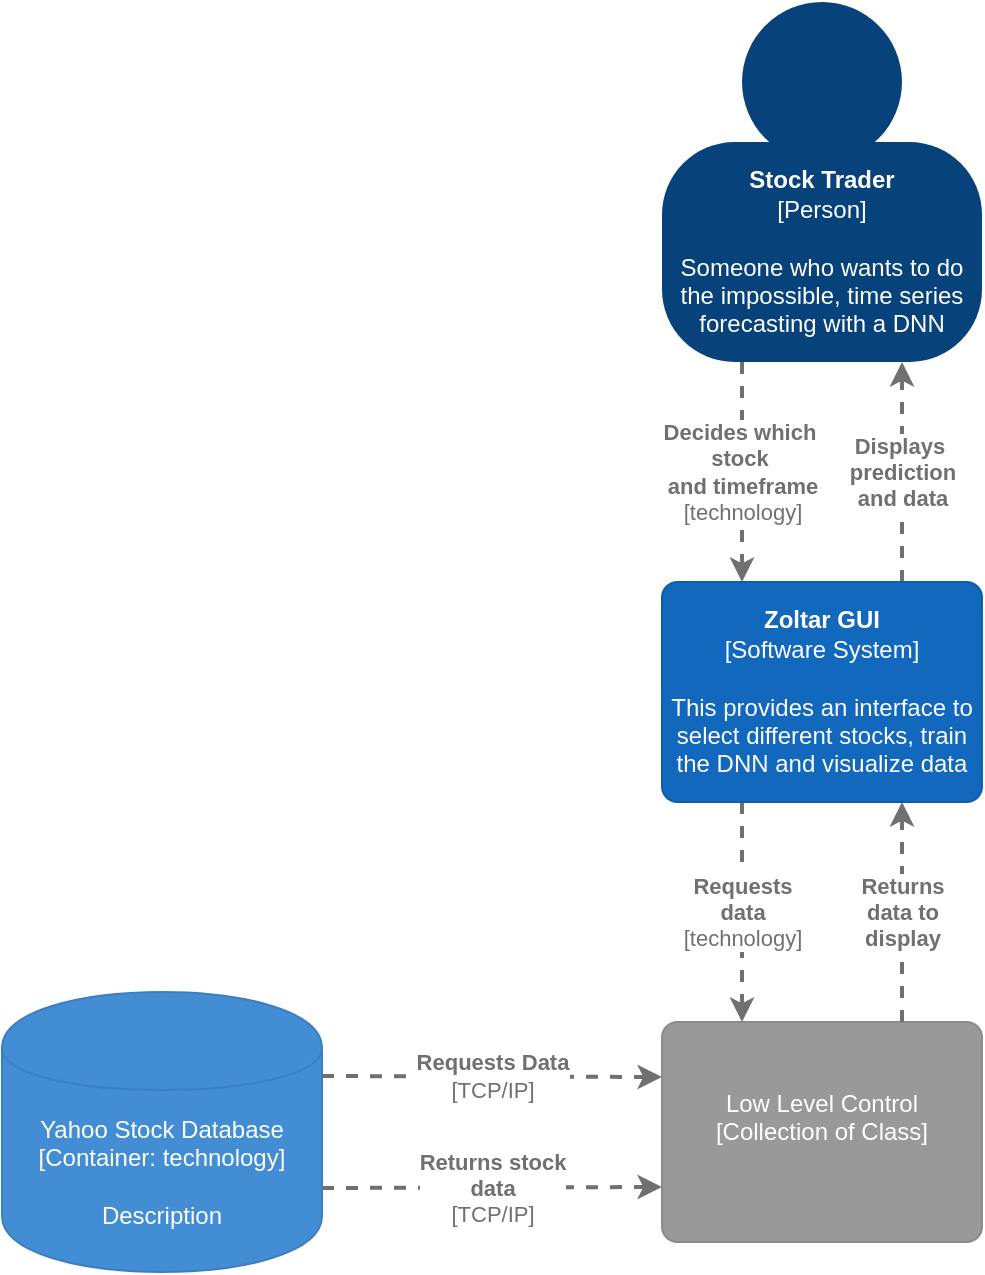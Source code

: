 <mxfile version="12.7.4" type="device"><diagram id="8aKFeLqQiVUKI1r2VOMC" name="Page-1"><mxGraphModel dx="2233" dy="1182" grid="1" gridSize="10" guides="1" tooltips="1" connect="1" arrows="1" fold="1" page="1" pageScale="1" pageWidth="850" pageHeight="1100" math="0" shadow="0"><root><mxCell id="0"/><mxCell id="1" parent="0"/><mxCell id="pXd897ZrWEzodSyiPCNO-1" value="" style="group;rounded=0;labelBackgroundColor=none;fillColor=none;fontColor=#ffffff;align=center;html=1;" parent="1" vertex="1" connectable="0"><mxGeometry x="320" y="110" width="160" height="180" as="geometry"/><C4Person as="c4"/></mxCell><object label="&lt;b&gt;Stock Trader&lt;/b&gt;&lt;div&gt;[Person]&lt;/div&gt;&lt;div&gt;&lt;br&gt;&lt;/div&gt;&lt;div&gt;Someone who wants to do the impossible, time series forecasting with a DNN&lt;/div&gt;" placeholders="1" c4Name="name" c4Type="body" c4Description="Description" id="pXd897ZrWEzodSyiPCNO-2"><mxCell style="rounded=1;whiteSpace=wrap;html=1;labelBackgroundColor=none;fillColor=#08427b;fontColor=#ffffff;align=center;arcSize=33;strokeColor=3c7fc0;" parent="pXd897ZrWEzodSyiPCNO-1" vertex="1"><mxGeometry y="70" width="160" height="110" as="geometry"/><C4Person as="c4"/></mxCell></object><mxCell id="pXd897ZrWEzodSyiPCNO-3" value="" style="ellipse;whiteSpace=wrap;html=1;aspect=fixed;rounded=0;labelBackgroundColor=none;fillColor=#08427b;fontSize=12;fontColor=#ffffff;align=center;strokeColor=3c7fc0;" parent="pXd897ZrWEzodSyiPCNO-1" vertex="1"><mxGeometry x="40" width="80" height="80" as="geometry"/><C4Person as="c4"/></mxCell><object label="&lt;div style=&quot;text-align: left&quot;&gt;&lt;div style=&quot;text-align: center&quot;&gt;&lt;b&gt;Decides which&amp;nbsp;&lt;/b&gt;&lt;/div&gt;&lt;div style=&quot;text-align: center&quot;&gt;&lt;b&gt;stock&amp;nbsp;&lt;/b&gt;&lt;/div&gt;&lt;div style=&quot;text-align: center&quot;&gt;&lt;b&gt;and timeframe&lt;/b&gt;&lt;/div&gt;&lt;div style=&quot;text-align: center&quot;&gt;[technology]&lt;/div&gt;&lt;/div&gt;" c4Type="Relationship" c4Description="Description" c4Technology="technology" id="pXd897ZrWEzodSyiPCNO-5"><mxCell style="edgeStyle=none;rounded=0;html=1;entryX=0.25;entryY=0;jettySize=auto;orthogonalLoop=1;strokeColor=#707070;strokeWidth=2;fontColor=#707070;jumpStyle=none;dashed=1;exitX=0.25;exitY=1;exitDx=0;exitDy=0;entryDx=0;entryDy=0;" parent="1" source="pXd897ZrWEzodSyiPCNO-2" target="pXd897ZrWEzodSyiPCNO-4" edge="1"><mxGeometry width="160" relative="1" as="geometry"><mxPoint x="420" y="320" as="sourcePoint"/><mxPoint x="580" y="320" as="targetPoint"/></mxGeometry><C4Relationship as="c4"/></mxCell></object><object label="&lt;div style=&quot;text-align: left&quot;&gt;&lt;div style=&quot;text-align: center&quot;&gt;&lt;b&gt;Displays&amp;nbsp;&lt;/b&gt;&lt;/div&gt;&lt;div style=&quot;text-align: center&quot;&gt;&lt;b&gt;prediction&lt;/b&gt;&lt;/div&gt;&lt;div style=&quot;text-align: center&quot;&gt;&lt;b&gt;and data&lt;/b&gt;&lt;/div&gt;&lt;/div&gt;" c4Type="Relationship" c4Description="Description" c4Technology="technology" id="pXd897ZrWEzodSyiPCNO-6"><mxCell style="edgeStyle=none;rounded=0;html=1;jettySize=auto;orthogonalLoop=1;strokeColor=#707070;strokeWidth=2;fontColor=#707070;jumpStyle=none;dashed=1;exitX=0.75;exitY=0;exitDx=0;exitDy=0;entryX=0.75;entryY=1;entryDx=0;entryDy=0;" parent="1" source="pXd897ZrWEzodSyiPCNO-4" target="pXd897ZrWEzodSyiPCNO-2" edge="1"><mxGeometry width="160" relative="1" as="geometry"><mxPoint x="570" y="310" as="sourcePoint"/><mxPoint x="430" y="300" as="targetPoint"/></mxGeometry><C4Relationship as="c4"/></mxCell></object><object label="Low Level Control&lt;br&gt;&lt;div&gt;[Collection of Class]&lt;/div&gt;&lt;div&gt;&lt;br&gt;&lt;/div&gt;" placeholders="1" c4Name="name" c4Type="SoftwareSystemDependency" c4Description="Description" id="pXd897ZrWEzodSyiPCNO-7"><mxCell style="rounded=1;whiteSpace=wrap;html=1;labelBackgroundColor=none;fillColor=#999999;fontColor=#ffffff;align=center;arcSize=7;strokeColor=#8a8a8a;" parent="1" vertex="1"><mxGeometry x="320" y="620" width="160" height="110" as="geometry"/><C4SoftwareSystemDependency as="c4"/></mxCell></object><object label="&lt;div style=&quot;text-align: left&quot;&gt;&lt;div style=&quot;text-align: center&quot;&gt;&lt;b&gt;Requests&lt;/b&gt;&lt;/div&gt;&lt;div style=&quot;text-align: center&quot;&gt;&lt;b&gt;data&lt;/b&gt;&lt;/div&gt;&lt;div style=&quot;text-align: center&quot;&gt;[technology]&lt;/div&gt;&lt;/div&gt;" c4Type="Relationship" c4Description="Description" c4Technology="technology" id="pXd897ZrWEzodSyiPCNO-8"><mxCell style="edgeStyle=none;rounded=0;html=1;jettySize=auto;orthogonalLoop=1;strokeColor=#707070;strokeWidth=2;fontColor=#707070;jumpStyle=none;dashed=1;exitX=0.25;exitY=1;exitDx=0;exitDy=0;entryX=0.25;entryY=0;entryDx=0;entryDy=0;" parent="1" target="pXd897ZrWEzodSyiPCNO-7" edge="1"><mxGeometry width="160" relative="1" as="geometry"><mxPoint x="360" y="510" as="sourcePoint"/><mxPoint x="360" y="600" as="targetPoint"/></mxGeometry><C4Relationship as="c4"/></mxCell></object><object label="&lt;div style=&quot;text-align: left&quot;&gt;&lt;div style=&quot;text-align: center&quot;&gt;&lt;b&gt;Returns&lt;/b&gt;&lt;/div&gt;&lt;div style=&quot;text-align: center&quot;&gt;&lt;b&gt;data to&lt;/b&gt;&lt;/div&gt;&lt;div style=&quot;text-align: center&quot;&gt;&lt;b&gt;display&lt;/b&gt;&lt;/div&gt;&lt;/div&gt;" c4Type="Relationship" c4Description="Description" c4Technology="technology" id="pXd897ZrWEzodSyiPCNO-10"><mxCell style="edgeStyle=none;rounded=0;html=1;jettySize=auto;orthogonalLoop=1;strokeColor=#707070;strokeWidth=2;fontColor=#707070;jumpStyle=none;dashed=1;exitX=0.75;exitY=0;exitDx=0;exitDy=0;entryX=0.75;entryY=1;entryDx=0;entryDy=0;" parent="1" edge="1"><mxGeometry width="160" relative="1" as="geometry"><mxPoint x="440" y="620" as="sourcePoint"/><mxPoint x="440" y="510" as="targetPoint"/></mxGeometry><C4Relationship as="c4"/></mxCell></object><object label="&lt;b&gt;Zoltar GUI&lt;/b&gt;&lt;br&gt;&lt;div&gt;[Software System]&lt;/div&gt;&lt;div&gt;&lt;br&gt;&lt;/div&gt;&lt;div&gt;This provides an interface to select different stocks, train the DNN and visualize data&lt;/div&gt;" placeholders="1" c4Name="name" c4Type="SoftwareSystem" c4Description="Description" id="pXd897ZrWEzodSyiPCNO-4"><mxCell style="rounded=1;whiteSpace=wrap;html=1;labelBackgroundColor=none;fillColor=#1168bd;fontColor=#ffffff;align=center;arcSize=7;strokeColor=#0f5eaa;" parent="1" vertex="1"><mxGeometry x="320" y="400" width="160" height="110" as="geometry"/><C4SoftwareSystem as="c4"/></mxCell></object><object label="&lt;span&gt;Yahoo Stock Database&lt;/span&gt;&lt;div&gt;[Container:&amp;nbsp;technology]&lt;/div&gt;&lt;div&gt;&lt;br&gt;&lt;/div&gt;&lt;div&gt;Description&lt;/div&gt;" placeholders="1" c4Type="Database" c4Technology="technology" c4Description="Description" id="q2OAFIp3kmvK3915TMDF-1"><mxCell style="shape=cylinder;whiteSpace=wrap;html=1;boundedLbl=1;rounded=0;labelBackgroundColor=none;fillColor=#438dd5;fontSize=12;fontColor=#ffffff;align=center;strokeColor=#3c7fc0;" vertex="1" parent="1"><mxGeometry x="-10" y="605" width="160" height="140" as="geometry"/><C4Database as="c4"/></mxCell></object><object label="&lt;div style=&quot;text-align: left&quot;&gt;&lt;div style=&quot;text-align: center&quot;&gt;&lt;b&gt;Requests Data&lt;/b&gt;&lt;/div&gt;&lt;div style=&quot;text-align: center&quot;&gt;[TCP/IP]&lt;/div&gt;&lt;/div&gt;" c4Type="Relationship" c4Description="Description" c4Technology="technology" id="q2OAFIp3kmvK3915TMDF-2"><mxCell style="edgeStyle=none;rounded=0;html=1;entryX=0;entryY=0.25;jettySize=auto;orthogonalLoop=1;strokeColor=#707070;strokeWidth=2;fontColor=#707070;jumpStyle=none;dashed=1;entryDx=0;entryDy=0;exitX=1;exitY=0.3;exitDx=0;exitDy=0;" edge="1" parent="1" source="q2OAFIp3kmvK3915TMDF-1" target="pXd897ZrWEzodSyiPCNO-7"><mxGeometry width="160" relative="1" as="geometry"><mxPoint x="-250" y="655.0" as="sourcePoint"/><mxPoint x="70" y="647.5" as="targetPoint"/></mxGeometry><C4Relationship as="c4"/></mxCell></object><object label="&lt;div style=&quot;text-align: left&quot;&gt;&lt;div style=&quot;text-align: center&quot;&gt;&lt;b&gt;Returns stock&lt;/b&gt;&lt;/div&gt;&lt;div style=&quot;text-align: center&quot;&gt;&lt;b&gt;data&lt;/b&gt;&lt;/div&gt;&lt;div style=&quot;text-align: center&quot;&gt;[TCP/IP]&lt;br&gt;&lt;/div&gt;&lt;/div&gt;" c4Type="Relationship" c4Description="Description" c4Technology="technology" id="q2OAFIp3kmvK3915TMDF-3"><mxCell style="edgeStyle=none;rounded=0;html=1;jettySize=auto;orthogonalLoop=1;strokeColor=#707070;strokeWidth=2;fontColor=#707070;jumpStyle=none;dashed=1;exitX=1;exitY=0.7;exitDx=0;exitDy=0;entryX=0;entryY=0.75;entryDx=0;entryDy=0;" edge="1" parent="1" target="pXd897ZrWEzodSyiPCNO-7" source="q2OAFIp3kmvK3915TMDF-1"><mxGeometry width="160" relative="1" as="geometry"><mxPoint x="-340" y="705.0" as="sourcePoint"/><mxPoint x="70" y="702.5" as="targetPoint"/></mxGeometry><C4Relationship as="c4"/></mxCell></object></root></mxGraphModel></diagram></mxfile>